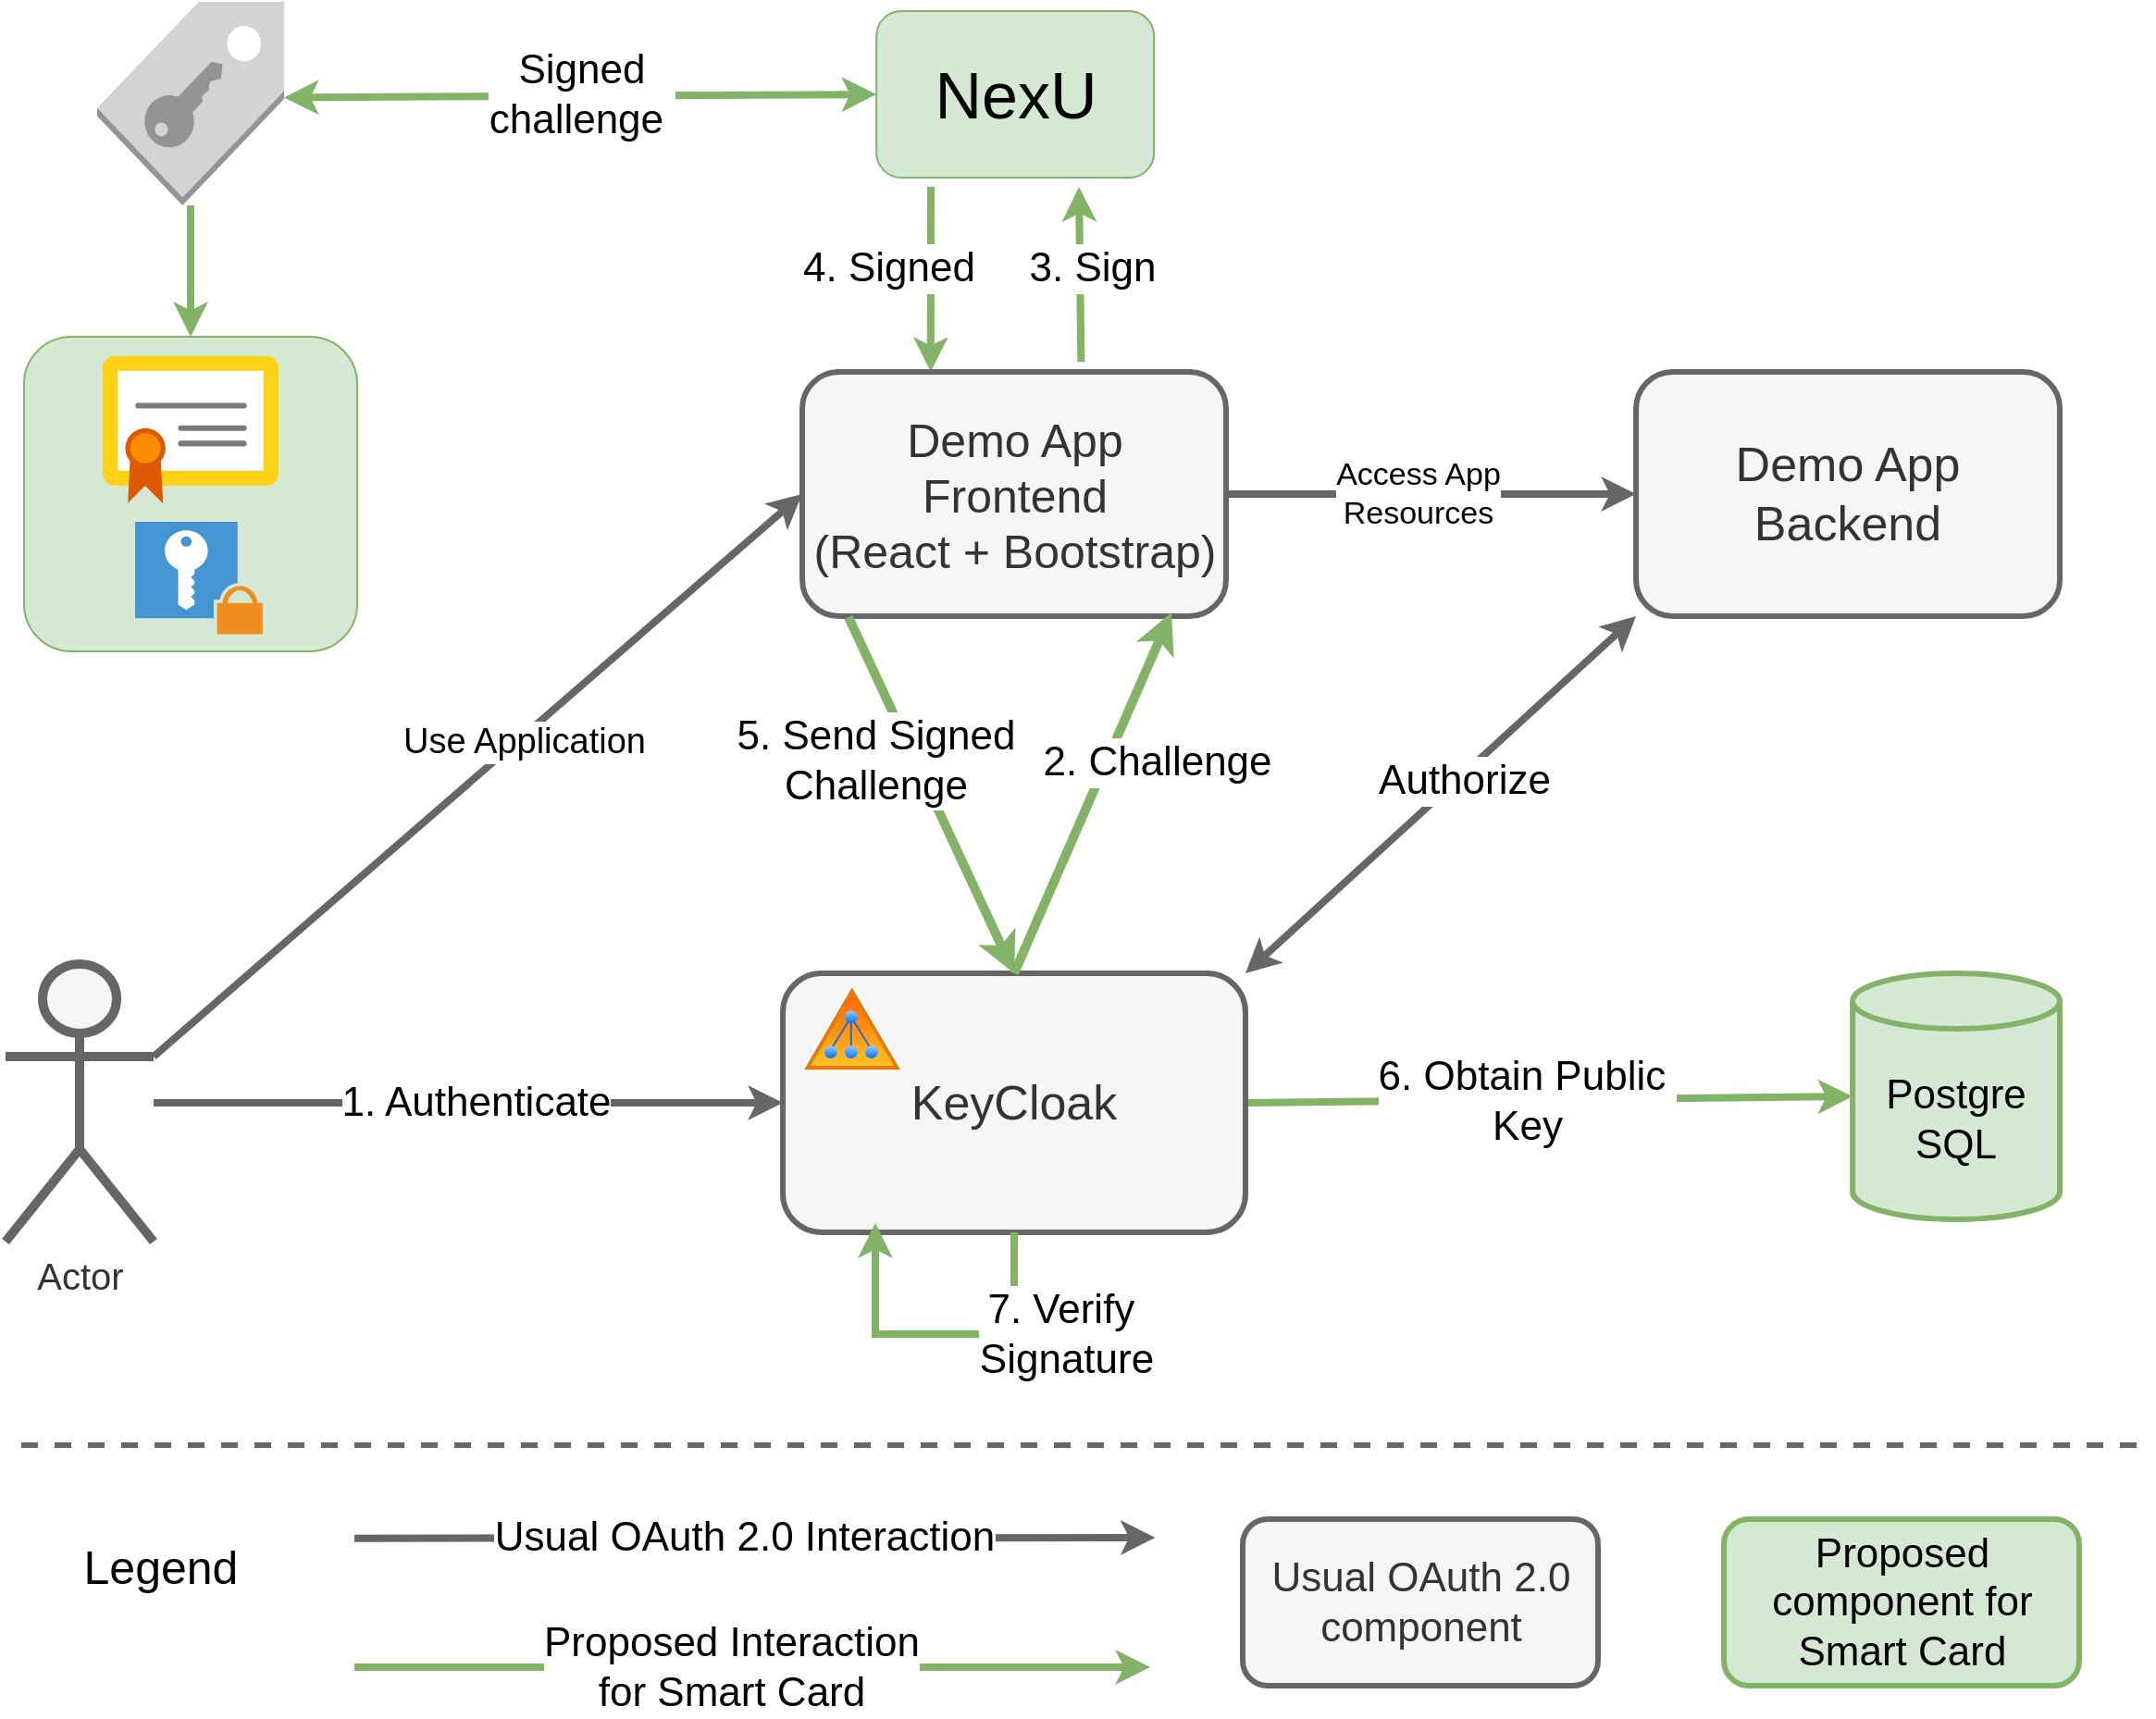 <mxfile version="24.0.0" type="device">
  <diagram name="Page-1" id="V5yeXLDqnZCeBa1UQcHt">
    <mxGraphModel dx="2344" dy="134" grid="0" gridSize="10" guides="1" tooltips="1" connect="1" arrows="1" fold="1" page="1" pageScale="1" pageWidth="1700" pageHeight="1100" math="0" shadow="0">
      <root>
        <mxCell id="0" />
        <mxCell id="1" parent="0" />
        <mxCell id="ffzKgBnRtSAjInG-3fA--72" value="" style="endArrow=classic;html=1;rounded=0;strokeWidth=4;strokeColor=#82B366;entryX=0.303;entryY=0;entryDx=0;entryDy=0;entryPerimeter=0;" edge="1" parent="1" target="ffzKgBnRtSAjInG-3fA--1">
          <mxGeometry width="50" height="50" relative="1" as="geometry">
            <mxPoint x="860" y="1295" as="sourcePoint" />
            <mxPoint x="860" y="1385" as="targetPoint" />
            <Array as="points" />
          </mxGeometry>
        </mxCell>
        <mxCell id="ffzKgBnRtSAjInG-3fA--71" value="" style="endArrow=classic;html=1;rounded=0;exitX=0.658;exitY=-0.041;exitDx=0;exitDy=0;exitPerimeter=0;strokeWidth=4;strokeColor=#82B366;" edge="1" parent="1" source="ffzKgBnRtSAjInG-3fA--1">
          <mxGeometry width="50" height="50" relative="1" as="geometry">
            <mxPoint x="920" y="1385" as="sourcePoint" />
            <mxPoint x="940" y="1295" as="targetPoint" />
          </mxGeometry>
        </mxCell>
        <mxCell id="ffzKgBnRtSAjInG-3fA--53" value="" style="endArrow=classic;startArrow=classic;html=1;rounded=0;exitX=1;exitY=0.47;exitDx=0;exitDy=0;exitPerimeter=0;entryX=0;entryY=0.5;entryDx=0;entryDy=0;strokeWidth=4;strokeColor=#82B366;" edge="1" parent="1" source="ffzKgBnRtSAjInG-3fA--40" target="ffzKgBnRtSAjInG-3fA--39">
          <mxGeometry width="50" height="50" relative="1" as="geometry">
            <mxPoint x="1081.1" y="1585" as="sourcePoint" />
            <mxPoint x="831.1" y="1255" as="targetPoint" />
          </mxGeometry>
        </mxCell>
        <mxCell id="ffzKgBnRtSAjInG-3fA--1" value="&lt;font style=&quot;font-size: 25px;&quot;&gt;Demo App&lt;br&gt;Frontend&lt;br&gt;(React + Bootstrap)&lt;/font&gt;" style="rounded=1;whiteSpace=wrap;html=1;fillColor=#f5f5f5;fontColor=#333333;strokeColor=#666666;strokeWidth=3;" vertex="1" parent="1">
          <mxGeometry x="790.5" y="1395" width="229" height="132" as="geometry" />
        </mxCell>
        <mxCell id="ffzKgBnRtSAjInG-3fA--2" style="rounded=0;orthogonalLoop=1;jettySize=auto;html=1;startArrow=classic;startFill=1;fillColor=#f5f5f5;strokeColor=#666666;strokeWidth=4;entryX=1;entryY=0;entryDx=0;entryDy=0;exitX=0;exitY=1;exitDx=0;exitDy=0;" edge="1" parent="1" source="ffzKgBnRtSAjInG-3fA--4" target="ffzKgBnRtSAjInG-3fA--26">
          <mxGeometry relative="1" as="geometry">
            <mxPoint x="880" y="1685" as="targetPoint" />
            <mxPoint x="1410" y="1635" as="sourcePoint" />
          </mxGeometry>
        </mxCell>
        <mxCell id="ffzKgBnRtSAjInG-3fA--3" value="&lt;font style=&quot;font-size: 22px;&quot;&gt;Authorize&lt;/font&gt;" style="edgeLabel;html=1;align=center;verticalAlign=middle;resizable=0;points=[];" vertex="1" connectable="0" parent="ffzKgBnRtSAjInG-3fA--2">
          <mxGeometry x="-0.106" y="3" relative="1" as="geometry">
            <mxPoint x="-1" as="offset" />
          </mxGeometry>
        </mxCell>
        <mxCell id="ffzKgBnRtSAjInG-3fA--4" value="&lt;span style=&quot;font-size: 26px;&quot;&gt;Demo App &lt;br&gt;Backend&lt;/span&gt;" style="rounded=1;whiteSpace=wrap;html=1;fillColor=#f5f5f5;fontColor=#333333;strokeColor=#666666;strokeWidth=3;" vertex="1" parent="1">
          <mxGeometry x="1241.04" y="1395" width="229" height="132" as="geometry" />
        </mxCell>
        <mxCell id="ffzKgBnRtSAjInG-3fA--8" value="&lt;font style=&quot;font-size: 20px;&quot;&gt;Actor&lt;/font&gt;" style="shape=umlActor;verticalLabelPosition=bottom;verticalAlign=top;html=1;outlineConnect=0;strokeWidth=5;fillColor=#f5f5f5;fontColor=#333333;strokeColor=#666666;" vertex="1" parent="1">
          <mxGeometry x="360" y="1715" width="80" height="150" as="geometry" />
        </mxCell>
        <mxCell id="ffzKgBnRtSAjInG-3fA--9" value="" style="endArrow=classic;startArrow=none;html=1;rounded=0;entryX=0;entryY=0.5;entryDx=0;entryDy=0;fillColor=#f5f5f5;strokeColor=#666666;strokeWidth=4;startFill=0;" edge="1" parent="1" source="ffzKgBnRtSAjInG-3fA--8" target="ffzKgBnRtSAjInG-3fA--26">
          <mxGeometry width="50" height="50" relative="1" as="geometry">
            <mxPoint x="510" y="1722" as="sourcePoint" />
            <mxPoint x="642.8" y="1554.66" as="targetPoint" />
          </mxGeometry>
        </mxCell>
        <mxCell id="ffzKgBnRtSAjInG-3fA--10" value="&lt;font style=&quot;font-size: 22px;&quot;&gt;1. Authenticate&lt;/font&gt;" style="edgeLabel;html=1;align=center;verticalAlign=middle;resizable=0;points=[];" vertex="1" connectable="0" parent="ffzKgBnRtSAjInG-3fA--9">
          <mxGeometry x="0.193" relative="1" as="geometry">
            <mxPoint x="-29" as="offset" />
          </mxGeometry>
        </mxCell>
        <mxCell id="ffzKgBnRtSAjInG-3fA--11" value="" style="endArrow=classic;startArrow=none;html=1;rounded=0;entryX=0;entryY=0.5;entryDx=0;entryDy=0;fillColor=#f5f5f5;strokeColor=#666666;strokeWidth=4;startFill=0;exitX=1;exitY=0.333;exitDx=0;exitDy=0;exitPerimeter=0;" edge="1" parent="1" target="ffzKgBnRtSAjInG-3fA--1" source="ffzKgBnRtSAjInG-3fA--8">
          <mxGeometry width="50" height="50" relative="1" as="geometry">
            <mxPoint x="392" y="1665.5" as="sourcePoint" />
            <mxPoint x="372" y="1735.5" as="targetPoint" />
          </mxGeometry>
        </mxCell>
        <mxCell id="ffzKgBnRtSAjInG-3fA--12" value="&lt;font style=&quot;font-size: 19px;&quot;&gt;Use Application&lt;/font&gt;" style="edgeLabel;html=1;align=center;verticalAlign=middle;resizable=0;points=[];" vertex="1" connectable="0" parent="ffzKgBnRtSAjInG-3fA--11">
          <mxGeometry x="0.133" y="6" relative="1" as="geometry">
            <mxPoint x="5" y="7" as="offset" />
          </mxGeometry>
        </mxCell>
        <mxCell id="ffzKgBnRtSAjInG-3fA--19" value="&lt;font style=&quot;font-size: 22px;&quot;&gt;Postgre&lt;br&gt;SQL&lt;/font&gt;" style="shape=cylinder3;whiteSpace=wrap;html=1;boundedLbl=1;backgroundOutline=1;size=15;fillColor=#d5e8d4;strokeColor=#82b366;strokeWidth=3;" vertex="1" parent="1">
          <mxGeometry x="1358.04" y="1720" width="112" height="133" as="geometry" />
        </mxCell>
        <mxCell id="ffzKgBnRtSAjInG-3fA--20" value="" style="endArrow=classic;startArrow=none;html=1;rounded=0;entryX=0;entryY=0.5;entryDx=0;entryDy=0;entryPerimeter=0;startFill=0;strokeWidth=4;fillColor=#d5e8d4;strokeColor=#82b366;exitX=1;exitY=0.5;exitDx=0;exitDy=0;" edge="1" parent="1" source="ffzKgBnRtSAjInG-3fA--26" target="ffzKgBnRtSAjInG-3fA--19">
          <mxGeometry width="50" height="50" relative="1" as="geometry">
            <mxPoint x="987" y="1788.5" as="sourcePoint" />
            <mxPoint x="1396" y="1874.5" as="targetPoint" />
          </mxGeometry>
        </mxCell>
        <mxCell id="ffzKgBnRtSAjInG-3fA--21" value="&lt;font style=&quot;font-size: 22px;&quot;&gt;6. Obtain Public&amp;nbsp;&lt;br&gt;&lt;/font&gt;&lt;div&gt;&lt;span style=&quot;font-size: 22px;&quot;&gt;Key&lt;/span&gt;&lt;/div&gt;" style="edgeLabel;html=1;align=center;verticalAlign=middle;resizable=0;points=[];" vertex="1" connectable="0" parent="ffzKgBnRtSAjInG-3fA--20">
          <mxGeometry x="-0.104" y="2" relative="1" as="geometry">
            <mxPoint x="5" y="2" as="offset" />
          </mxGeometry>
        </mxCell>
        <mxCell id="ffzKgBnRtSAjInG-3fA--23" style="edgeStyle=orthogonalEdgeStyle;rounded=0;orthogonalLoop=1;jettySize=auto;html=1;strokeWidth=4;startArrow=none;startFill=0;fillColor=#f5f5f5;strokeColor=#666666;exitX=1;exitY=0.5;exitDx=0;exitDy=0;entryX=0;entryY=0.5;entryDx=0;entryDy=0;" edge="1" parent="1" source="ffzKgBnRtSAjInG-3fA--1" target="ffzKgBnRtSAjInG-3fA--4">
          <mxGeometry relative="1" as="geometry">
            <mxPoint x="803.5" y="1536.5" as="sourcePoint" />
          </mxGeometry>
        </mxCell>
        <mxCell id="ffzKgBnRtSAjInG-3fA--24" value="&lt;font style=&quot;font-size: 17px;&quot;&gt;Access App &lt;br&gt;Resources&lt;/font&gt;" style="edgeLabel;html=1;align=center;verticalAlign=middle;resizable=0;points=[];" vertex="1" connectable="0" parent="ffzKgBnRtSAjInG-3fA--23">
          <mxGeometry x="-0.227" y="-1" relative="1" as="geometry">
            <mxPoint x="18" y="-1" as="offset" />
          </mxGeometry>
        </mxCell>
        <mxCell id="ffzKgBnRtSAjInG-3fA--25" value="" style="group" vertex="1" connectable="0" parent="1">
          <mxGeometry x="780" y="1720" width="250" height="140" as="geometry" />
        </mxCell>
        <mxCell id="ffzKgBnRtSAjInG-3fA--26" value="&lt;font style=&quot;font-size: 26px;&quot;&gt;KeyCloak&lt;/font&gt;" style="rounded=1;whiteSpace=wrap;html=1;strokeWidth=3;fillColor=#f5f5f5;fontColor=#333333;strokeColor=#666666;" vertex="1" parent="ffzKgBnRtSAjInG-3fA--25">
          <mxGeometry width="250" height="140" as="geometry" />
        </mxCell>
        <mxCell id="ffzKgBnRtSAjInG-3fA--27" value="" style="image;aspect=fixed;perimeter=ellipsePerimeter;html=1;align=center;shadow=0;dashed=0;spacingTop=3;image=img/lib/active_directory/active_directory.svg;container=0;" vertex="1" parent="ffzKgBnRtSAjInG-3fA--25">
          <mxGeometry x="9" y="5" width="57.06" height="48.5" as="geometry" />
        </mxCell>
        <mxCell id="ffzKgBnRtSAjInG-3fA--60" style="edgeStyle=orthogonalEdgeStyle;rounded=0;orthogonalLoop=1;jettySize=auto;html=1;exitX=0.5;exitY=1;exitDx=0;exitDy=0;strokeWidth=4;strokeColor=#82B366;" edge="1" parent="ffzKgBnRtSAjInG-3fA--25" source="ffzKgBnRtSAjInG-3fA--26">
          <mxGeometry relative="1" as="geometry">
            <mxPoint x="50" y="135" as="targetPoint" />
            <Array as="points">
              <mxPoint x="125" y="195" />
              <mxPoint x="50" y="195" />
              <mxPoint x="50" y="140" />
            </Array>
          </mxGeometry>
        </mxCell>
        <mxCell id="ffzKgBnRtSAjInG-3fA--61" value="&lt;font style=&quot;font-size: 22px;&quot;&gt;7. Verify&amp;nbsp;&lt;/font&gt;&lt;div&gt;&lt;font style=&quot;font-size: 22px;&quot;&gt;Signature&lt;/font&gt;&lt;/div&gt;" style="edgeLabel;html=1;align=center;verticalAlign=middle;resizable=0;points=[];" vertex="1" connectable="0" parent="ffzKgBnRtSAjInG-3fA--60">
          <mxGeometry x="-0.306" y="2" relative="1" as="geometry">
            <mxPoint x="39" y="-2" as="offset" />
          </mxGeometry>
        </mxCell>
        <mxCell id="ffzKgBnRtSAjInG-3fA--30" value="" style="endArrow=none;dashed=1;html=1;rounded=0;fillColor=#f5f5f5;strokeColor=#666666;strokeWidth=3;" edge="1" parent="1">
          <mxGeometry width="50" height="50" relative="1" as="geometry">
            <mxPoint x="368.5" y="1975" as="sourcePoint" />
            <mxPoint x="1518.5" y="1975" as="targetPoint" />
          </mxGeometry>
        </mxCell>
        <mxCell id="ffzKgBnRtSAjInG-3fA--31" value="&lt;font style=&quot;font-size: 25px;&quot;&gt;Legend&lt;/font&gt;" style="text;html=1;align=center;verticalAlign=middle;whiteSpace=wrap;rounded=0;" vertex="1" parent="1">
          <mxGeometry x="378.5" y="2025" width="130" height="30" as="geometry" />
        </mxCell>
        <mxCell id="ffzKgBnRtSAjInG-3fA--32" value="" style="endArrow=classic;startArrow=none;html=1;rounded=0;entryX=-0.001;entryY=0.598;entryDx=0;entryDy=0;entryPerimeter=0;fillColor=#f5f5f5;strokeColor=#666666;strokeWidth=4;startFill=0;" edge="1" parent="1">
          <mxGeometry width="50" height="50" relative="1" as="geometry">
            <mxPoint x="548.5" y="2025.32" as="sourcePoint" />
            <mxPoint x="981.3" y="2025" as="targetPoint" />
          </mxGeometry>
        </mxCell>
        <mxCell id="ffzKgBnRtSAjInG-3fA--33" value="&lt;font style=&quot;font-size: 22px;&quot;&gt;Usual OAuth 2.0 Interaction&lt;/font&gt;" style="edgeLabel;html=1;align=center;verticalAlign=middle;resizable=0;points=[];" vertex="1" connectable="0" parent="ffzKgBnRtSAjInG-3fA--32">
          <mxGeometry x="0.193" relative="1" as="geometry">
            <mxPoint x="-48" as="offset" />
          </mxGeometry>
        </mxCell>
        <mxCell id="ffzKgBnRtSAjInG-3fA--34" value="" style="endArrow=classic;html=1;rounded=0;strokeWidth=4;fillColor=#d5e8d4;strokeColor=#82b366;" edge="1" parent="1">
          <mxGeometry width="50" height="50" relative="1" as="geometry">
            <mxPoint x="548.5" y="2095" as="sourcePoint" />
            <mxPoint x="978.5" y="2095" as="targetPoint" />
          </mxGeometry>
        </mxCell>
        <mxCell id="ffzKgBnRtSAjInG-3fA--35" value="&lt;span style=&quot;font-size: 22px;&quot;&gt;Proposed Interaction &lt;br&gt;for Smart Card&lt;/span&gt;" style="edgeLabel;html=1;align=center;verticalAlign=middle;resizable=0;points=[];" vertex="1" connectable="0" parent="ffzKgBnRtSAjInG-3fA--34">
          <mxGeometry x="-0.355" relative="1" as="geometry">
            <mxPoint x="65" as="offset" />
          </mxGeometry>
        </mxCell>
        <mxCell id="ffzKgBnRtSAjInG-3fA--36" value="&lt;font style=&quot;font-size: 22px;&quot;&gt;Usual OAuth 2.0 component&lt;/font&gt;" style="rounded=1;whiteSpace=wrap;html=1;strokeWidth=3;fillColor=#f5f5f5;fontColor=#333333;strokeColor=#666666;" vertex="1" parent="1">
          <mxGeometry x="1028.5" y="2015" width="192" height="90" as="geometry" />
        </mxCell>
        <mxCell id="ffzKgBnRtSAjInG-3fA--37" value="&lt;font style=&quot;font-size: 22px;&quot;&gt;Proposed component for Smart Card&lt;/font&gt;" style="rounded=1;whiteSpace=wrap;html=1;strokeWidth=3;fillColor=#d5e8d4;strokeColor=#82b366;" vertex="1" parent="1">
          <mxGeometry x="1288.5" y="2015" width="192" height="90" as="geometry" />
        </mxCell>
        <mxCell id="ffzKgBnRtSAjInG-3fA--39" value="&lt;font style=&quot;font-size: 35px;&quot;&gt;NexU&lt;/font&gt;" style="rounded=1;whiteSpace=wrap;html=1;fillColor=#d5e8d4;strokeColor=#82b366;" vertex="1" parent="1">
          <mxGeometry x="830.6" y="1200" width="150" height="90" as="geometry" />
        </mxCell>
        <mxCell id="ffzKgBnRtSAjInG-3fA--46" style="edgeStyle=orthogonalEdgeStyle;rounded=0;orthogonalLoop=1;jettySize=auto;html=1;strokeWidth=4;strokeColor=#82B366;" edge="1" parent="1" source="ffzKgBnRtSAjInG-3fA--40" target="ffzKgBnRtSAjInG-3fA--41">
          <mxGeometry relative="1" as="geometry" />
        </mxCell>
        <mxCell id="ffzKgBnRtSAjInG-3fA--40" value="" style="outlineConnect=0;dashed=0;verticalLabelPosition=bottom;verticalAlign=top;align=center;html=1;shape=mxgraph.aws3.saml_token;fillColor=#D2D3D3;gradientColor=none;" vertex="1" parent="1">
          <mxGeometry x="409.5" y="1195" width="101" height="110" as="geometry" />
        </mxCell>
        <mxCell id="ffzKgBnRtSAjInG-3fA--41" value="" style="rounded=1;whiteSpace=wrap;html=1;fillColor=#d5e8d4;strokeColor=#82b366;" vertex="1" parent="1">
          <mxGeometry x="370" y="1376" width="180" height="170" as="geometry" />
        </mxCell>
        <mxCell id="ffzKgBnRtSAjInG-3fA--42" value="" style="image;sketch=0;aspect=fixed;html=1;points=[];align=center;fontSize=12;image=img/lib/mscae/Certificate.svg;" vertex="1" parent="1">
          <mxGeometry x="412.5" y="1386.2" width="95" height="79.8" as="geometry" />
        </mxCell>
        <mxCell id="ffzKgBnRtSAjInG-3fA--43" value="" style="shadow=0;dashed=0;html=1;strokeColor=none;fillColor=#4495D1;labelPosition=center;verticalLabelPosition=bottom;verticalAlign=top;align=center;outlineConnect=0;shape=mxgraph.veeam.2d.private_key;" vertex="1" parent="1">
          <mxGeometry x="430" y="1476" width="68.9" height="60.8" as="geometry" />
        </mxCell>
        <mxCell id="ffzKgBnRtSAjInG-3fA--52" value="&lt;div&gt;&lt;span style=&quot;font-size: 22px;&quot;&gt;Signed&lt;/span&gt;&lt;/div&gt;&lt;span style=&quot;font-size: 22px;&quot;&gt;challenge&amp;nbsp;&lt;/span&gt;" style="edgeLabel;html=1;align=center;verticalAlign=middle;resizable=0;points=[];" vertex="1" connectable="0" parent="1">
          <mxGeometry x="671.101" y="1245.002" as="geometry" />
        </mxCell>
        <mxCell id="ffzKgBnRtSAjInG-3fA--57" value="&lt;span style=&quot;font-size: 22px;&quot;&gt;4. Signed&lt;/span&gt;" style="edgeLabel;html=1;align=center;verticalAlign=middle;resizable=0;points=[];" vertex="1" connectable="0" parent="1">
          <mxGeometry x="940.001" y="1355.002" as="geometry">
            <mxPoint x="-103" y="-16" as="offset" />
          </mxGeometry>
        </mxCell>
        <mxCell id="ffzKgBnRtSAjInG-3fA--62" value="&lt;span style=&quot;font-size: 22px;&quot;&gt;3. Sign&lt;/span&gt;" style="edgeLabel;html=1;align=center;verticalAlign=middle;resizable=0;points=[];" vertex="1" connectable="0" parent="1">
          <mxGeometry x="1050.001" y="1355.002" as="geometry">
            <mxPoint x="-103" y="-16" as="offset" />
          </mxGeometry>
        </mxCell>
        <mxCell id="ffzKgBnRtSAjInG-3fA--67" value="" style="endArrow=classic;html=1;rounded=0;exitX=0.5;exitY=0;exitDx=0;exitDy=0;strokeWidth=5;strokeColor=#82B366;" edge="1" parent="1" source="ffzKgBnRtSAjInG-3fA--26">
          <mxGeometry width="50" height="50" relative="1" as="geometry">
            <mxPoint x="920" y="1695" as="sourcePoint" />
            <mxPoint x="990" y="1525" as="targetPoint" />
          </mxGeometry>
        </mxCell>
        <mxCell id="ffzKgBnRtSAjInG-3fA--68" value="&lt;span style=&quot;font-size: 22px;&quot;&gt;2. Challenge&lt;/span&gt;" style="edgeLabel;html=1;align=center;verticalAlign=middle;resizable=0;points=[];" vertex="1" connectable="0" parent="1">
          <mxGeometry x="839.997" y="1604.999" as="geometry">
            <mxPoint x="142" y="1" as="offset" />
          </mxGeometry>
        </mxCell>
        <mxCell id="ffzKgBnRtSAjInG-3fA--69" value="" style="endArrow=classic;html=1;rounded=0;entryX=0.5;entryY=0;entryDx=0;entryDy=0;strokeWidth=5;strokeColor=#82B366;exitX=0.109;exitY=1.003;exitDx=0;exitDy=0;exitPerimeter=0;" edge="1" parent="1" source="ffzKgBnRtSAjInG-3fA--1" target="ffzKgBnRtSAjInG-3fA--26">
          <mxGeometry width="50" height="50" relative="1" as="geometry">
            <mxPoint x="850" y="1555" as="sourcePoint" />
            <mxPoint x="1001" y="1540" as="targetPoint" />
          </mxGeometry>
        </mxCell>
        <mxCell id="ffzKgBnRtSAjInG-3fA--70" value="&lt;span style=&quot;font-size: 22px;&quot;&gt;5. Send Signed&lt;/span&gt;&lt;div&gt;&lt;span style=&quot;font-size: 22px;&quot;&gt;Challenge&lt;/span&gt;&lt;/div&gt;" style="edgeLabel;html=1;align=center;verticalAlign=middle;resizable=0;points=[];" vertex="1" connectable="0" parent="1">
          <mxGeometry x="830.0" y="1605.002" as="geometry" />
        </mxCell>
      </root>
    </mxGraphModel>
  </diagram>
</mxfile>
